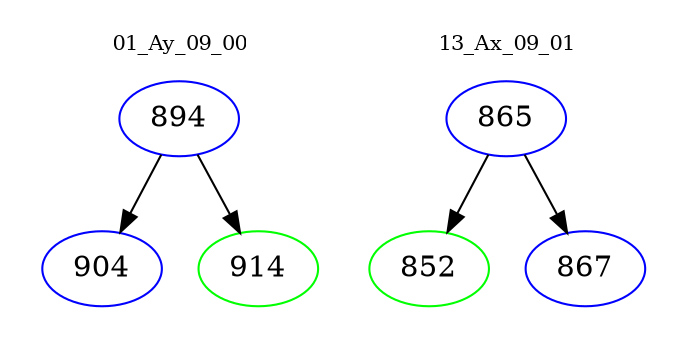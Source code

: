 digraph{
subgraph cluster_0 {
color = white
label = "01_Ay_09_00";
fontsize=10;
T0_894 [label="894", color="blue"]
T0_894 -> T0_904 [color="black"]
T0_904 [label="904", color="blue"]
T0_894 -> T0_914 [color="black"]
T0_914 [label="914", color="green"]
}
subgraph cluster_1 {
color = white
label = "13_Ax_09_01";
fontsize=10;
T1_865 [label="865", color="blue"]
T1_865 -> T1_852 [color="black"]
T1_852 [label="852", color="green"]
T1_865 -> T1_867 [color="black"]
T1_867 [label="867", color="blue"]
}
}
